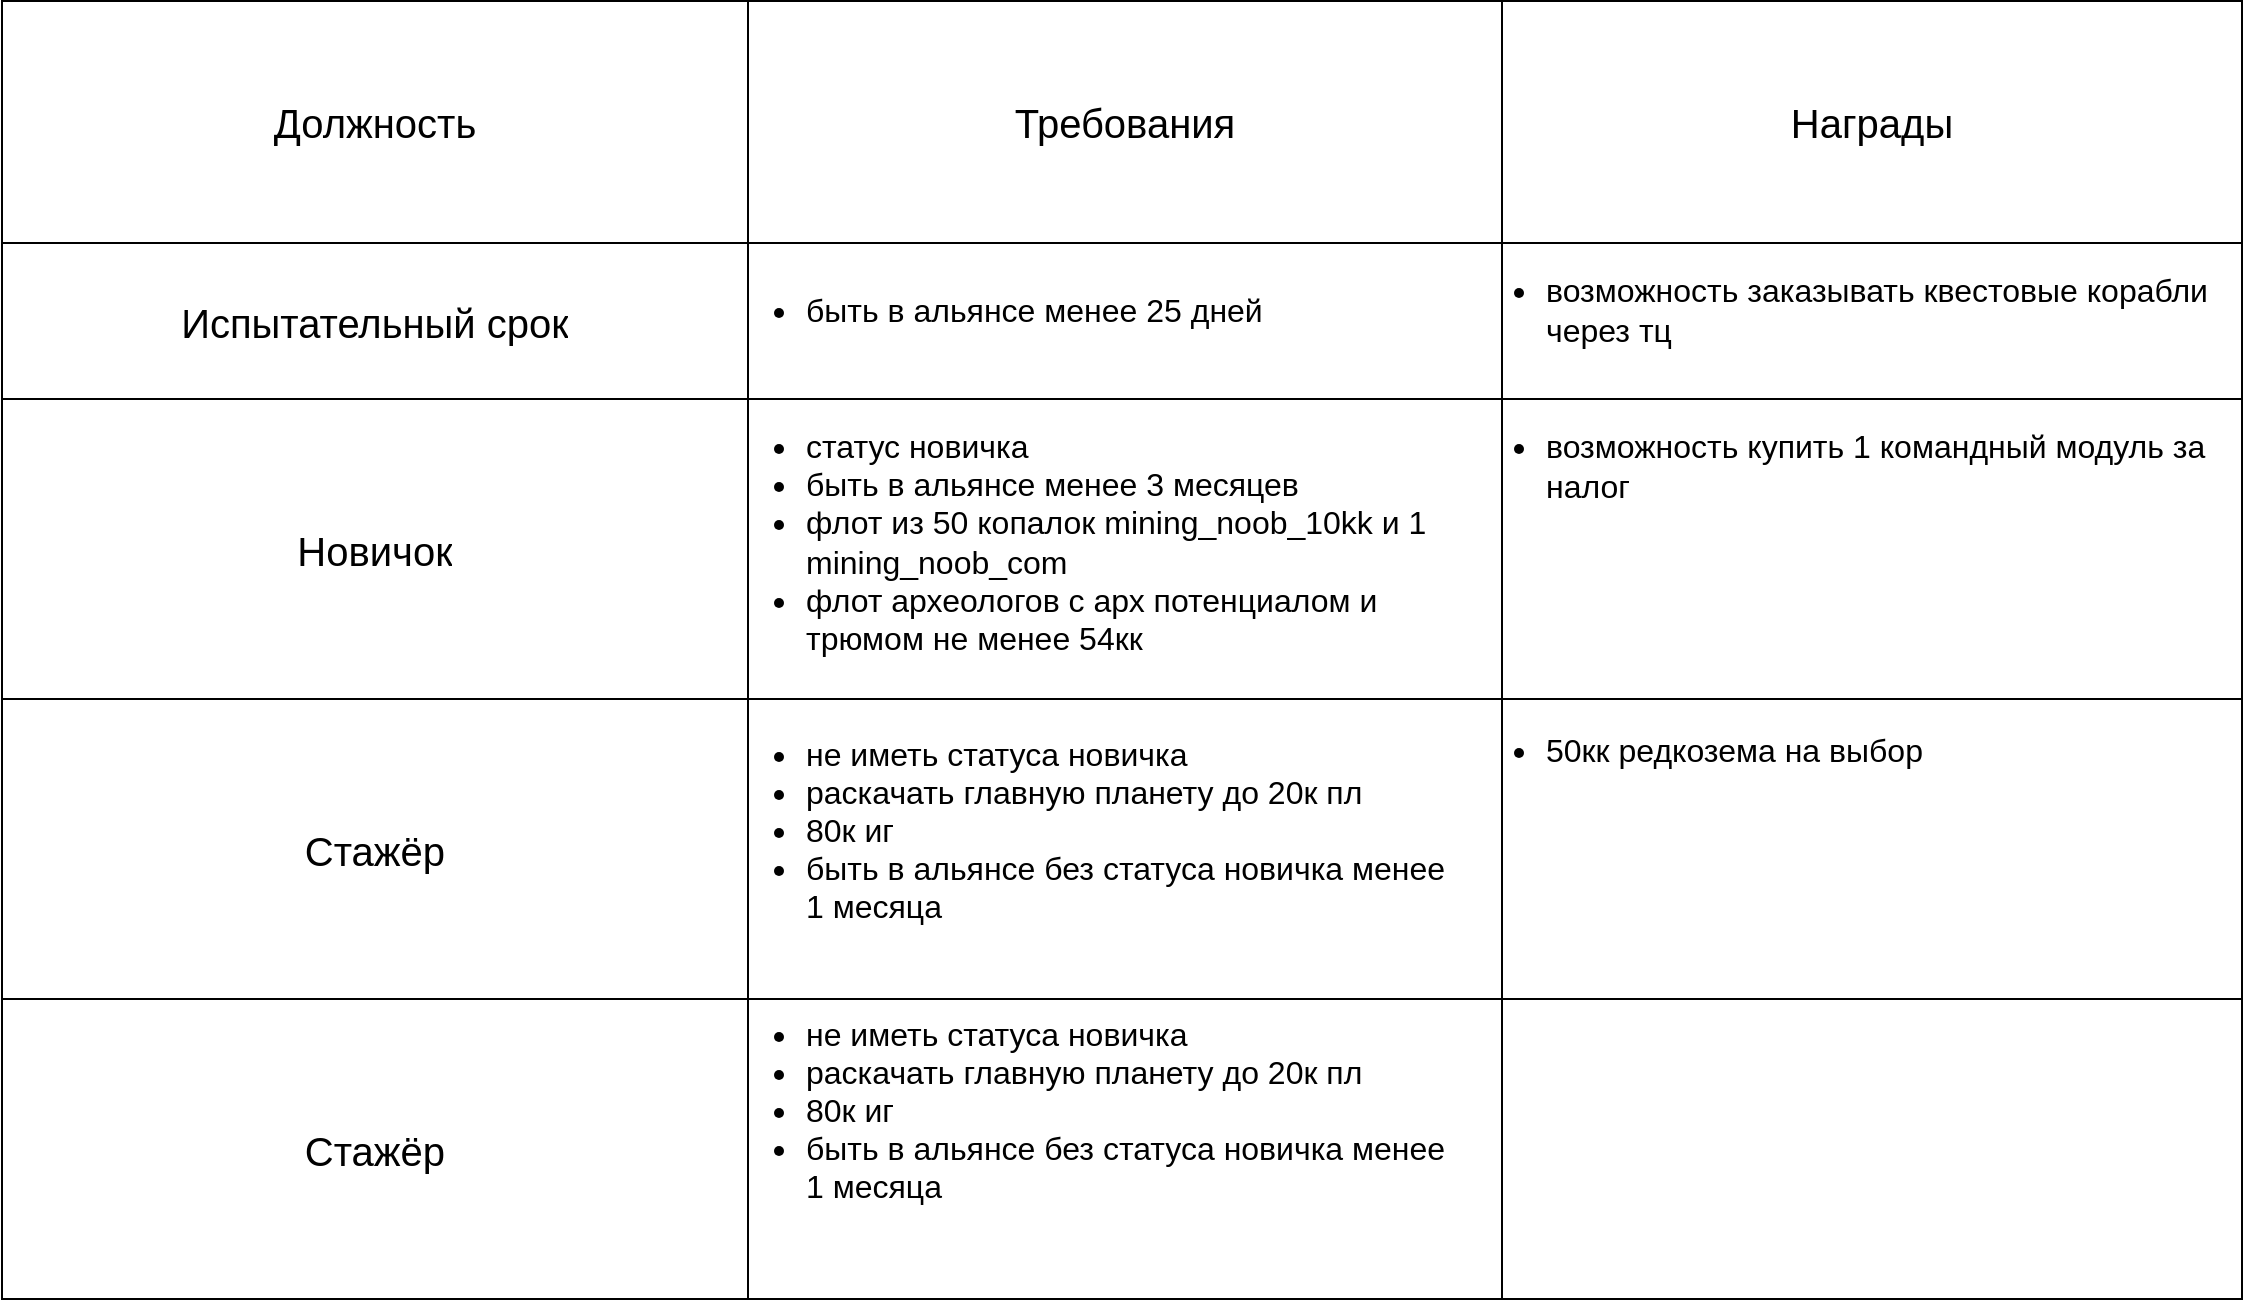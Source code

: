 <mxfile version="20.3.0" type="github"><diagram name="Page-1" id="bd83a815-5ea8-2e97-e5ec-87c9f400f2fa"><mxGraphModel dx="1422" dy="709" grid="1" gridSize="10" guides="1" tooltips="1" connect="1" arrows="1" fold="1" page="1" pageScale="1.5" pageWidth="1169" pageHeight="826" background="none" math="0" shadow="0"><root><mxCell id="0" style=";html=1;"/><mxCell id="1" style=";html=1;" parent="0"/><mxCell id="LB1oQEYdHedV868rcjYV-2" value="" style="shape=table;startSize=0;container=1;collapsible=0;childLayout=tableLayout;fontSize=20;" parent="1" vertex="1"><mxGeometry y="0.5" width="1120" height="649" as="geometry"/></mxCell><mxCell id="LB1oQEYdHedV868rcjYV-3" value="" style="shape=tableRow;horizontal=0;startSize=0;swimlaneHead=0;swimlaneBody=0;top=0;left=0;bottom=0;right=0;collapsible=0;dropTarget=0;fillColor=none;points=[[0,0.5],[1,0.5]];portConstraint=eastwest;" parent="LB1oQEYdHedV868rcjYV-2" vertex="1"><mxGeometry width="1120" height="121" as="geometry"/></mxCell><mxCell id="LB1oQEYdHedV868rcjYV-4" value="Должность" style="shape=partialRectangle;html=1;whiteSpace=wrap;connectable=0;overflow=hidden;fillColor=none;top=0;left=0;bottom=0;right=0;pointerEvents=1;fontSize=20;" parent="LB1oQEYdHedV868rcjYV-3" vertex="1"><mxGeometry width="373" height="121" as="geometry"><mxRectangle width="373" height="121" as="alternateBounds"/></mxGeometry></mxCell><mxCell id="LB1oQEYdHedV868rcjYV-5" value="Требования" style="shape=partialRectangle;html=1;whiteSpace=wrap;connectable=0;overflow=hidden;fillColor=none;top=0;left=0;bottom=0;right=0;pointerEvents=1;fontSize=20;" parent="LB1oQEYdHedV868rcjYV-3" vertex="1"><mxGeometry x="373" width="377" height="121" as="geometry"><mxRectangle width="377" height="121" as="alternateBounds"/></mxGeometry></mxCell><mxCell id="LB1oQEYdHedV868rcjYV-6" value="Награды" style="shape=partialRectangle;html=1;whiteSpace=wrap;connectable=0;overflow=hidden;fillColor=none;top=0;left=0;bottom=0;right=0;pointerEvents=1;fontSize=20;" parent="LB1oQEYdHedV868rcjYV-3" vertex="1"><mxGeometry x="750" width="370" height="121" as="geometry"><mxRectangle width="370" height="121" as="alternateBounds"/></mxGeometry></mxCell><mxCell id="LB1oQEYdHedV868rcjYV-7" value="" style="shape=tableRow;horizontal=0;startSize=0;swimlaneHead=0;swimlaneBody=0;top=0;left=0;bottom=0;right=0;collapsible=0;dropTarget=0;fillColor=none;points=[[0,0.5],[1,0.5]];portConstraint=eastwest;" parent="LB1oQEYdHedV868rcjYV-2" vertex="1"><mxGeometry y="121" width="1120" height="78" as="geometry"/></mxCell><mxCell id="LB1oQEYdHedV868rcjYV-8" value="Испытательный срок" style="shape=partialRectangle;html=1;whiteSpace=wrap;connectable=0;overflow=hidden;fillColor=none;top=0;left=0;bottom=0;right=0;pointerEvents=1;fontSize=20;" parent="LB1oQEYdHedV868rcjYV-7" vertex="1"><mxGeometry width="373" height="78" as="geometry"><mxRectangle width="373" height="78" as="alternateBounds"/></mxGeometry></mxCell><mxCell id="LB1oQEYdHedV868rcjYV-9" value="" style="shape=partialRectangle;html=1;whiteSpace=wrap;connectable=0;overflow=hidden;fillColor=none;top=0;left=0;bottom=0;right=0;pointerEvents=1;" parent="LB1oQEYdHedV868rcjYV-7" vertex="1"><mxGeometry x="373" width="377" height="78" as="geometry"><mxRectangle width="377" height="78" as="alternateBounds"/></mxGeometry></mxCell><mxCell id="LB1oQEYdHedV868rcjYV-10" value="" style="shape=partialRectangle;html=1;whiteSpace=wrap;connectable=0;overflow=hidden;fillColor=none;top=0;left=0;bottom=0;right=0;pointerEvents=1;" parent="LB1oQEYdHedV868rcjYV-7" vertex="1"><mxGeometry x="750" width="370" height="78" as="geometry"><mxRectangle width="370" height="78" as="alternateBounds"/></mxGeometry></mxCell><mxCell id="LB1oQEYdHedV868rcjYV-20" value="" style="shape=tableRow;horizontal=0;startSize=0;swimlaneHead=0;swimlaneBody=0;top=0;left=0;bottom=0;right=0;collapsible=0;dropTarget=0;fillColor=none;points=[[0,0.5],[1,0.5]];portConstraint=eastwest;" parent="LB1oQEYdHedV868rcjYV-2" vertex="1"><mxGeometry y="199" width="1120" height="150" as="geometry"/></mxCell><mxCell id="LB1oQEYdHedV868rcjYV-21" value="&lt;div&gt;Новичок&lt;/div&gt;" style="shape=partialRectangle;html=1;whiteSpace=wrap;connectable=0;overflow=hidden;fillColor=none;top=0;left=0;bottom=0;right=0;pointerEvents=1;fontSize=20;" parent="LB1oQEYdHedV868rcjYV-20" vertex="1"><mxGeometry width="373" height="150" as="geometry"><mxRectangle width="373" height="150" as="alternateBounds"/></mxGeometry></mxCell><mxCell id="LB1oQEYdHedV868rcjYV-22" value="" style="shape=partialRectangle;html=1;whiteSpace=wrap;connectable=0;overflow=hidden;fillColor=none;top=0;left=0;bottom=0;right=0;pointerEvents=1;" parent="LB1oQEYdHedV868rcjYV-20" vertex="1"><mxGeometry x="373" width="377" height="150" as="geometry"><mxRectangle width="377" height="150" as="alternateBounds"/></mxGeometry></mxCell><mxCell id="LB1oQEYdHedV868rcjYV-23" value="" style="shape=partialRectangle;html=1;whiteSpace=wrap;connectable=0;overflow=hidden;fillColor=none;top=0;left=0;bottom=0;right=0;pointerEvents=1;" parent="LB1oQEYdHedV868rcjYV-20" vertex="1"><mxGeometry x="750" width="370" height="150" as="geometry"><mxRectangle width="370" height="150" as="alternateBounds"/></mxGeometry></mxCell><mxCell id="LB1oQEYdHedV868rcjYV-43" value="" style="shape=tableRow;horizontal=0;startSize=0;swimlaneHead=0;swimlaneBody=0;top=0;left=0;bottom=0;right=0;collapsible=0;dropTarget=0;fillColor=none;points=[[0,0.5],[1,0.5]];portConstraint=eastwest;" parent="LB1oQEYdHedV868rcjYV-2" vertex="1"><mxGeometry y="349" width="1120" height="150" as="geometry"/></mxCell><mxCell id="LB1oQEYdHedV868rcjYV-44" value="Стажёр" style="shape=partialRectangle;html=1;whiteSpace=wrap;connectable=0;overflow=hidden;fillColor=none;top=0;left=0;bottom=0;right=0;pointerEvents=1;fontSize=20;" parent="LB1oQEYdHedV868rcjYV-43" vertex="1"><mxGeometry width="373" height="150" as="geometry"><mxRectangle width="373" height="150" as="alternateBounds"/></mxGeometry></mxCell><mxCell id="LB1oQEYdHedV868rcjYV-45" value="" style="shape=partialRectangle;html=1;whiteSpace=wrap;connectable=0;overflow=hidden;fillColor=none;top=0;left=0;bottom=0;right=0;pointerEvents=1;" parent="LB1oQEYdHedV868rcjYV-43" vertex="1"><mxGeometry x="373" width="377" height="150" as="geometry"><mxRectangle width="377" height="150" as="alternateBounds"/></mxGeometry></mxCell><mxCell id="LB1oQEYdHedV868rcjYV-46" value="" style="shape=partialRectangle;html=1;whiteSpace=wrap;connectable=0;overflow=hidden;fillColor=none;top=0;left=0;bottom=0;right=0;pointerEvents=1;" parent="LB1oQEYdHedV868rcjYV-43" vertex="1"><mxGeometry x="750" width="370" height="150" as="geometry"><mxRectangle width="370" height="150" as="alternateBounds"/></mxGeometry></mxCell><mxCell id="PmGiVg0x7a5D1awHVhlw-2" value="" style="shape=tableRow;horizontal=0;startSize=0;swimlaneHead=0;swimlaneBody=0;top=0;left=0;bottom=0;right=0;collapsible=0;dropTarget=0;fillColor=none;points=[[0,0.5],[1,0.5]];portConstraint=eastwest;" vertex="1" parent="LB1oQEYdHedV868rcjYV-2"><mxGeometry y="499" width="1120" height="150" as="geometry"/></mxCell><mxCell id="PmGiVg0x7a5D1awHVhlw-3" value="Стажёр" style="shape=partialRectangle;html=1;whiteSpace=wrap;connectable=0;overflow=hidden;fillColor=none;top=0;left=0;bottom=0;right=0;pointerEvents=1;fontSize=20;" vertex="1" parent="PmGiVg0x7a5D1awHVhlw-2"><mxGeometry width="373" height="150" as="geometry"><mxRectangle width="373" height="150" as="alternateBounds"/></mxGeometry></mxCell><mxCell id="PmGiVg0x7a5D1awHVhlw-4" value="" style="shape=partialRectangle;html=1;whiteSpace=wrap;connectable=0;overflow=hidden;fillColor=none;top=0;left=0;bottom=0;right=0;pointerEvents=1;" vertex="1" parent="PmGiVg0x7a5D1awHVhlw-2"><mxGeometry x="373" width="377" height="150" as="geometry"><mxRectangle width="377" height="150" as="alternateBounds"/></mxGeometry></mxCell><mxCell id="PmGiVg0x7a5D1awHVhlw-5" value="" style="shape=partialRectangle;html=1;whiteSpace=wrap;connectable=0;overflow=hidden;fillColor=none;top=0;left=0;bottom=0;right=0;pointerEvents=1;" vertex="1" parent="PmGiVg0x7a5D1awHVhlw-2"><mxGeometry x="750" width="370" height="150" as="geometry"><mxRectangle width="370" height="150" as="alternateBounds"/></mxGeometry></mxCell><mxCell id="LB1oQEYdHedV868rcjYV-18" value="&lt;ul&gt;&lt;li&gt;возможность заказывать квестовые корабли через тц&lt;/li&gt;&lt;/ul&gt;" style="text;strokeColor=none;fillColor=none;html=1;whiteSpace=wrap;verticalAlign=middle;overflow=hidden;fontSize=16;" parent="1" vertex="1"><mxGeometry x="730" y="90" width="390" height="130" as="geometry"/></mxCell><mxCell id="LB1oQEYdHedV868rcjYV-24" value="&lt;ul&gt;&lt;li&gt;статус новичка&lt;/li&gt;&lt;li&gt;быть в альянсе менее 3 месяцев&lt;/li&gt;&lt;li&gt;флот из 50 копалок mining_noob_10kk и 1 mining_noob_com&lt;/li&gt;&lt;li&gt;флот археологов с арх потенциалом и трюмом не менее 54кк&lt;br&gt;&lt;/li&gt;&lt;/ul&gt;" style="text;strokeColor=none;fillColor=none;html=1;whiteSpace=wrap;verticalAlign=middle;overflow=hidden;fontSize=16;" parent="1" vertex="1"><mxGeometry x="360" y="185.5" width="380" height="170" as="geometry"/></mxCell><mxCell id="LB1oQEYdHedV868rcjYV-25" value="&lt;ul&gt;&lt;li&gt;возможность купить 1 командный модуль за налог&lt;/li&gt;&lt;/ul&gt;" style="text;strokeColor=none;fillColor=none;html=1;whiteSpace=wrap;verticalAlign=middle;overflow=hidden;fontSize=16;" parent="1" vertex="1"><mxGeometry x="730" y="185.5" width="390" height="94.5" as="geometry"/></mxCell><mxCell id="LB1oQEYdHedV868rcjYV-47" value="&lt;ul&gt;&lt;li&gt;не иметь статуса новичка&lt;/li&gt;&lt;li&gt;раскачать главную планету до 20к пл&lt;/li&gt;&lt;li&gt;80к иг&lt;/li&gt;&lt;li&gt;быть в альянсе без статуса новичка менее 1 месяца&lt;br&gt;&lt;/li&gt;&lt;/ul&gt;" style="text;strokeColor=none;fillColor=none;html=1;whiteSpace=wrap;verticalAlign=middle;overflow=hidden;fontSize=16;" parent="1" vertex="1"><mxGeometry x="360" y="340" width="370" height="150" as="geometry"/></mxCell><mxCell id="LB1oQEYdHedV868rcjYV-49" value="&lt;ul&gt;&lt;li&gt;быть в альянсе менее 25 дней&lt;/li&gt;&lt;/ul&gt;" style="text;strokeColor=none;fillColor=none;html=1;whiteSpace=wrap;verticalAlign=middle;overflow=hidden;fontSize=16;" parent="1" vertex="1"><mxGeometry x="360" y="90" width="390" height="130" as="geometry"/></mxCell><mxCell id="LB1oQEYdHedV868rcjYV-50" value="&lt;ul&gt;&lt;li&gt;50кк редкозема на выбор&lt;br&gt;&lt;/li&gt;&lt;/ul&gt;" style="text;strokeColor=none;fillColor=none;html=1;whiteSpace=wrap;verticalAlign=middle;overflow=hidden;fontSize=16;" parent="1" vertex="1"><mxGeometry x="730" y="340" width="390" height="70" as="geometry"/></mxCell><mxCell id="PmGiVg0x7a5D1awHVhlw-6" value="&lt;ul&gt;&lt;li&gt;не иметь статуса новичка&lt;/li&gt;&lt;li&gt;раскачать главную планету до 20к пл&lt;/li&gt;&lt;li&gt;80к иг&lt;/li&gt;&lt;li&gt;быть в альянсе без статуса новичка менее 1 месяца&lt;br&gt;&lt;/li&gt;&lt;/ul&gt;" style="text;strokeColor=none;fillColor=none;html=1;whiteSpace=wrap;verticalAlign=middle;overflow=hidden;fontSize=16;" vertex="1" parent="1"><mxGeometry x="360" y="480" width="370" height="150" as="geometry"/></mxCell></root></mxGraphModel></diagram></mxfile>